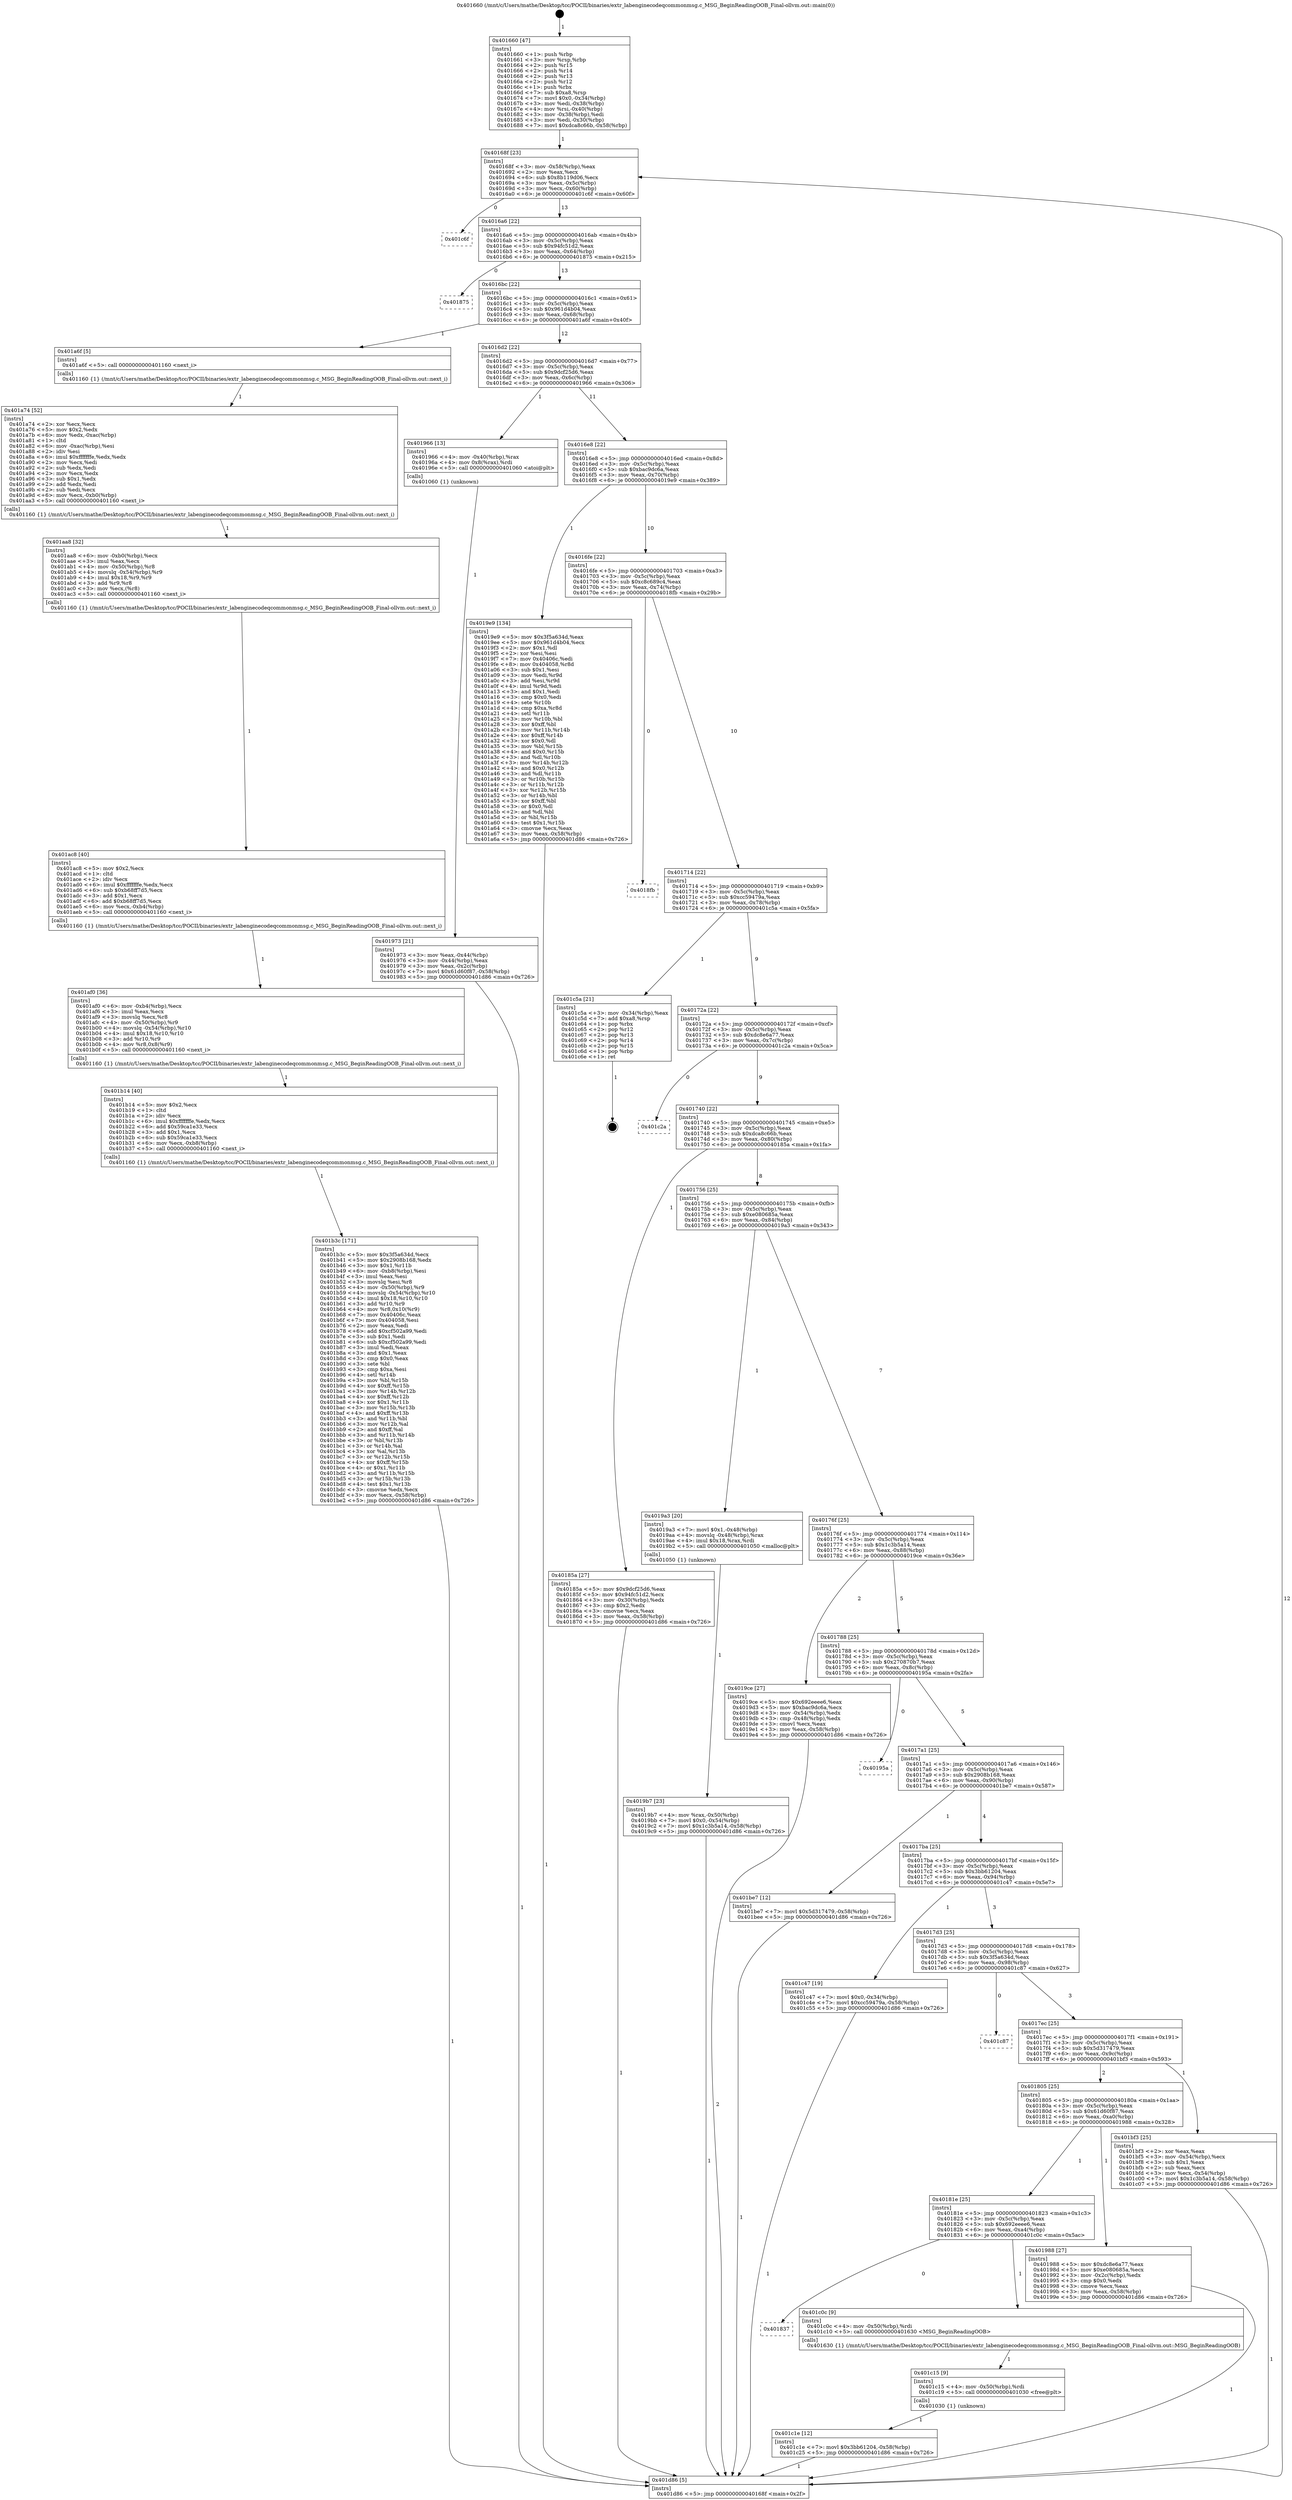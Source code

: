 digraph "0x401660" {
  label = "0x401660 (/mnt/c/Users/mathe/Desktop/tcc/POCII/binaries/extr_labenginecodeqcommonmsg.c_MSG_BeginReadingOOB_Final-ollvm.out::main(0))"
  labelloc = "t"
  node[shape=record]

  Entry [label="",width=0.3,height=0.3,shape=circle,fillcolor=black,style=filled]
  "0x40168f" [label="{
     0x40168f [23]\l
     | [instrs]\l
     &nbsp;&nbsp;0x40168f \<+3\>: mov -0x58(%rbp),%eax\l
     &nbsp;&nbsp;0x401692 \<+2\>: mov %eax,%ecx\l
     &nbsp;&nbsp;0x401694 \<+6\>: sub $0x8b119d06,%ecx\l
     &nbsp;&nbsp;0x40169a \<+3\>: mov %eax,-0x5c(%rbp)\l
     &nbsp;&nbsp;0x40169d \<+3\>: mov %ecx,-0x60(%rbp)\l
     &nbsp;&nbsp;0x4016a0 \<+6\>: je 0000000000401c6f \<main+0x60f\>\l
  }"]
  "0x401c6f" [label="{
     0x401c6f\l
  }", style=dashed]
  "0x4016a6" [label="{
     0x4016a6 [22]\l
     | [instrs]\l
     &nbsp;&nbsp;0x4016a6 \<+5\>: jmp 00000000004016ab \<main+0x4b\>\l
     &nbsp;&nbsp;0x4016ab \<+3\>: mov -0x5c(%rbp),%eax\l
     &nbsp;&nbsp;0x4016ae \<+5\>: sub $0x94fc51d2,%eax\l
     &nbsp;&nbsp;0x4016b3 \<+3\>: mov %eax,-0x64(%rbp)\l
     &nbsp;&nbsp;0x4016b6 \<+6\>: je 0000000000401875 \<main+0x215\>\l
  }"]
  Exit [label="",width=0.3,height=0.3,shape=circle,fillcolor=black,style=filled,peripheries=2]
  "0x401875" [label="{
     0x401875\l
  }", style=dashed]
  "0x4016bc" [label="{
     0x4016bc [22]\l
     | [instrs]\l
     &nbsp;&nbsp;0x4016bc \<+5\>: jmp 00000000004016c1 \<main+0x61\>\l
     &nbsp;&nbsp;0x4016c1 \<+3\>: mov -0x5c(%rbp),%eax\l
     &nbsp;&nbsp;0x4016c4 \<+5\>: sub $0x961d4b04,%eax\l
     &nbsp;&nbsp;0x4016c9 \<+3\>: mov %eax,-0x68(%rbp)\l
     &nbsp;&nbsp;0x4016cc \<+6\>: je 0000000000401a6f \<main+0x40f\>\l
  }"]
  "0x401c1e" [label="{
     0x401c1e [12]\l
     | [instrs]\l
     &nbsp;&nbsp;0x401c1e \<+7\>: movl $0x3bb61204,-0x58(%rbp)\l
     &nbsp;&nbsp;0x401c25 \<+5\>: jmp 0000000000401d86 \<main+0x726\>\l
  }"]
  "0x401a6f" [label="{
     0x401a6f [5]\l
     | [instrs]\l
     &nbsp;&nbsp;0x401a6f \<+5\>: call 0000000000401160 \<next_i\>\l
     | [calls]\l
     &nbsp;&nbsp;0x401160 \{1\} (/mnt/c/Users/mathe/Desktop/tcc/POCII/binaries/extr_labenginecodeqcommonmsg.c_MSG_BeginReadingOOB_Final-ollvm.out::next_i)\l
  }"]
  "0x4016d2" [label="{
     0x4016d2 [22]\l
     | [instrs]\l
     &nbsp;&nbsp;0x4016d2 \<+5\>: jmp 00000000004016d7 \<main+0x77\>\l
     &nbsp;&nbsp;0x4016d7 \<+3\>: mov -0x5c(%rbp),%eax\l
     &nbsp;&nbsp;0x4016da \<+5\>: sub $0x9dcf25d6,%eax\l
     &nbsp;&nbsp;0x4016df \<+3\>: mov %eax,-0x6c(%rbp)\l
     &nbsp;&nbsp;0x4016e2 \<+6\>: je 0000000000401966 \<main+0x306\>\l
  }"]
  "0x401c15" [label="{
     0x401c15 [9]\l
     | [instrs]\l
     &nbsp;&nbsp;0x401c15 \<+4\>: mov -0x50(%rbp),%rdi\l
     &nbsp;&nbsp;0x401c19 \<+5\>: call 0000000000401030 \<free@plt\>\l
     | [calls]\l
     &nbsp;&nbsp;0x401030 \{1\} (unknown)\l
  }"]
  "0x401966" [label="{
     0x401966 [13]\l
     | [instrs]\l
     &nbsp;&nbsp;0x401966 \<+4\>: mov -0x40(%rbp),%rax\l
     &nbsp;&nbsp;0x40196a \<+4\>: mov 0x8(%rax),%rdi\l
     &nbsp;&nbsp;0x40196e \<+5\>: call 0000000000401060 \<atoi@plt\>\l
     | [calls]\l
     &nbsp;&nbsp;0x401060 \{1\} (unknown)\l
  }"]
  "0x4016e8" [label="{
     0x4016e8 [22]\l
     | [instrs]\l
     &nbsp;&nbsp;0x4016e8 \<+5\>: jmp 00000000004016ed \<main+0x8d\>\l
     &nbsp;&nbsp;0x4016ed \<+3\>: mov -0x5c(%rbp),%eax\l
     &nbsp;&nbsp;0x4016f0 \<+5\>: sub $0xbac9dc6a,%eax\l
     &nbsp;&nbsp;0x4016f5 \<+3\>: mov %eax,-0x70(%rbp)\l
     &nbsp;&nbsp;0x4016f8 \<+6\>: je 00000000004019e9 \<main+0x389\>\l
  }"]
  "0x401837" [label="{
     0x401837\l
  }", style=dashed]
  "0x4019e9" [label="{
     0x4019e9 [134]\l
     | [instrs]\l
     &nbsp;&nbsp;0x4019e9 \<+5\>: mov $0x3f5a634d,%eax\l
     &nbsp;&nbsp;0x4019ee \<+5\>: mov $0x961d4b04,%ecx\l
     &nbsp;&nbsp;0x4019f3 \<+2\>: mov $0x1,%dl\l
     &nbsp;&nbsp;0x4019f5 \<+2\>: xor %esi,%esi\l
     &nbsp;&nbsp;0x4019f7 \<+7\>: mov 0x40406c,%edi\l
     &nbsp;&nbsp;0x4019fe \<+8\>: mov 0x404058,%r8d\l
     &nbsp;&nbsp;0x401a06 \<+3\>: sub $0x1,%esi\l
     &nbsp;&nbsp;0x401a09 \<+3\>: mov %edi,%r9d\l
     &nbsp;&nbsp;0x401a0c \<+3\>: add %esi,%r9d\l
     &nbsp;&nbsp;0x401a0f \<+4\>: imul %r9d,%edi\l
     &nbsp;&nbsp;0x401a13 \<+3\>: and $0x1,%edi\l
     &nbsp;&nbsp;0x401a16 \<+3\>: cmp $0x0,%edi\l
     &nbsp;&nbsp;0x401a19 \<+4\>: sete %r10b\l
     &nbsp;&nbsp;0x401a1d \<+4\>: cmp $0xa,%r8d\l
     &nbsp;&nbsp;0x401a21 \<+4\>: setl %r11b\l
     &nbsp;&nbsp;0x401a25 \<+3\>: mov %r10b,%bl\l
     &nbsp;&nbsp;0x401a28 \<+3\>: xor $0xff,%bl\l
     &nbsp;&nbsp;0x401a2b \<+3\>: mov %r11b,%r14b\l
     &nbsp;&nbsp;0x401a2e \<+4\>: xor $0xff,%r14b\l
     &nbsp;&nbsp;0x401a32 \<+3\>: xor $0x0,%dl\l
     &nbsp;&nbsp;0x401a35 \<+3\>: mov %bl,%r15b\l
     &nbsp;&nbsp;0x401a38 \<+4\>: and $0x0,%r15b\l
     &nbsp;&nbsp;0x401a3c \<+3\>: and %dl,%r10b\l
     &nbsp;&nbsp;0x401a3f \<+3\>: mov %r14b,%r12b\l
     &nbsp;&nbsp;0x401a42 \<+4\>: and $0x0,%r12b\l
     &nbsp;&nbsp;0x401a46 \<+3\>: and %dl,%r11b\l
     &nbsp;&nbsp;0x401a49 \<+3\>: or %r10b,%r15b\l
     &nbsp;&nbsp;0x401a4c \<+3\>: or %r11b,%r12b\l
     &nbsp;&nbsp;0x401a4f \<+3\>: xor %r12b,%r15b\l
     &nbsp;&nbsp;0x401a52 \<+3\>: or %r14b,%bl\l
     &nbsp;&nbsp;0x401a55 \<+3\>: xor $0xff,%bl\l
     &nbsp;&nbsp;0x401a58 \<+3\>: or $0x0,%dl\l
     &nbsp;&nbsp;0x401a5b \<+2\>: and %dl,%bl\l
     &nbsp;&nbsp;0x401a5d \<+3\>: or %bl,%r15b\l
     &nbsp;&nbsp;0x401a60 \<+4\>: test $0x1,%r15b\l
     &nbsp;&nbsp;0x401a64 \<+3\>: cmovne %ecx,%eax\l
     &nbsp;&nbsp;0x401a67 \<+3\>: mov %eax,-0x58(%rbp)\l
     &nbsp;&nbsp;0x401a6a \<+5\>: jmp 0000000000401d86 \<main+0x726\>\l
  }"]
  "0x4016fe" [label="{
     0x4016fe [22]\l
     | [instrs]\l
     &nbsp;&nbsp;0x4016fe \<+5\>: jmp 0000000000401703 \<main+0xa3\>\l
     &nbsp;&nbsp;0x401703 \<+3\>: mov -0x5c(%rbp),%eax\l
     &nbsp;&nbsp;0x401706 \<+5\>: sub $0xc8c689c4,%eax\l
     &nbsp;&nbsp;0x40170b \<+3\>: mov %eax,-0x74(%rbp)\l
     &nbsp;&nbsp;0x40170e \<+6\>: je 00000000004018fb \<main+0x29b\>\l
  }"]
  "0x401c0c" [label="{
     0x401c0c [9]\l
     | [instrs]\l
     &nbsp;&nbsp;0x401c0c \<+4\>: mov -0x50(%rbp),%rdi\l
     &nbsp;&nbsp;0x401c10 \<+5\>: call 0000000000401630 \<MSG_BeginReadingOOB\>\l
     | [calls]\l
     &nbsp;&nbsp;0x401630 \{1\} (/mnt/c/Users/mathe/Desktop/tcc/POCII/binaries/extr_labenginecodeqcommonmsg.c_MSG_BeginReadingOOB_Final-ollvm.out::MSG_BeginReadingOOB)\l
  }"]
  "0x4018fb" [label="{
     0x4018fb\l
  }", style=dashed]
  "0x401714" [label="{
     0x401714 [22]\l
     | [instrs]\l
     &nbsp;&nbsp;0x401714 \<+5\>: jmp 0000000000401719 \<main+0xb9\>\l
     &nbsp;&nbsp;0x401719 \<+3\>: mov -0x5c(%rbp),%eax\l
     &nbsp;&nbsp;0x40171c \<+5\>: sub $0xcc59479a,%eax\l
     &nbsp;&nbsp;0x401721 \<+3\>: mov %eax,-0x78(%rbp)\l
     &nbsp;&nbsp;0x401724 \<+6\>: je 0000000000401c5a \<main+0x5fa\>\l
  }"]
  "0x401b3c" [label="{
     0x401b3c [171]\l
     | [instrs]\l
     &nbsp;&nbsp;0x401b3c \<+5\>: mov $0x3f5a634d,%ecx\l
     &nbsp;&nbsp;0x401b41 \<+5\>: mov $0x2908b168,%edx\l
     &nbsp;&nbsp;0x401b46 \<+3\>: mov $0x1,%r11b\l
     &nbsp;&nbsp;0x401b49 \<+6\>: mov -0xb8(%rbp),%esi\l
     &nbsp;&nbsp;0x401b4f \<+3\>: imul %eax,%esi\l
     &nbsp;&nbsp;0x401b52 \<+3\>: movslq %esi,%r8\l
     &nbsp;&nbsp;0x401b55 \<+4\>: mov -0x50(%rbp),%r9\l
     &nbsp;&nbsp;0x401b59 \<+4\>: movslq -0x54(%rbp),%r10\l
     &nbsp;&nbsp;0x401b5d \<+4\>: imul $0x18,%r10,%r10\l
     &nbsp;&nbsp;0x401b61 \<+3\>: add %r10,%r9\l
     &nbsp;&nbsp;0x401b64 \<+4\>: mov %r8,0x10(%r9)\l
     &nbsp;&nbsp;0x401b68 \<+7\>: mov 0x40406c,%eax\l
     &nbsp;&nbsp;0x401b6f \<+7\>: mov 0x404058,%esi\l
     &nbsp;&nbsp;0x401b76 \<+2\>: mov %eax,%edi\l
     &nbsp;&nbsp;0x401b78 \<+6\>: add $0xcf502a99,%edi\l
     &nbsp;&nbsp;0x401b7e \<+3\>: sub $0x1,%edi\l
     &nbsp;&nbsp;0x401b81 \<+6\>: sub $0xcf502a99,%edi\l
     &nbsp;&nbsp;0x401b87 \<+3\>: imul %edi,%eax\l
     &nbsp;&nbsp;0x401b8a \<+3\>: and $0x1,%eax\l
     &nbsp;&nbsp;0x401b8d \<+3\>: cmp $0x0,%eax\l
     &nbsp;&nbsp;0x401b90 \<+3\>: sete %bl\l
     &nbsp;&nbsp;0x401b93 \<+3\>: cmp $0xa,%esi\l
     &nbsp;&nbsp;0x401b96 \<+4\>: setl %r14b\l
     &nbsp;&nbsp;0x401b9a \<+3\>: mov %bl,%r15b\l
     &nbsp;&nbsp;0x401b9d \<+4\>: xor $0xff,%r15b\l
     &nbsp;&nbsp;0x401ba1 \<+3\>: mov %r14b,%r12b\l
     &nbsp;&nbsp;0x401ba4 \<+4\>: xor $0xff,%r12b\l
     &nbsp;&nbsp;0x401ba8 \<+4\>: xor $0x1,%r11b\l
     &nbsp;&nbsp;0x401bac \<+3\>: mov %r15b,%r13b\l
     &nbsp;&nbsp;0x401baf \<+4\>: and $0xff,%r13b\l
     &nbsp;&nbsp;0x401bb3 \<+3\>: and %r11b,%bl\l
     &nbsp;&nbsp;0x401bb6 \<+3\>: mov %r12b,%al\l
     &nbsp;&nbsp;0x401bb9 \<+2\>: and $0xff,%al\l
     &nbsp;&nbsp;0x401bbb \<+3\>: and %r11b,%r14b\l
     &nbsp;&nbsp;0x401bbe \<+3\>: or %bl,%r13b\l
     &nbsp;&nbsp;0x401bc1 \<+3\>: or %r14b,%al\l
     &nbsp;&nbsp;0x401bc4 \<+3\>: xor %al,%r13b\l
     &nbsp;&nbsp;0x401bc7 \<+3\>: or %r12b,%r15b\l
     &nbsp;&nbsp;0x401bca \<+4\>: xor $0xff,%r15b\l
     &nbsp;&nbsp;0x401bce \<+4\>: or $0x1,%r11b\l
     &nbsp;&nbsp;0x401bd2 \<+3\>: and %r11b,%r15b\l
     &nbsp;&nbsp;0x401bd5 \<+3\>: or %r15b,%r13b\l
     &nbsp;&nbsp;0x401bd8 \<+4\>: test $0x1,%r13b\l
     &nbsp;&nbsp;0x401bdc \<+3\>: cmovne %edx,%ecx\l
     &nbsp;&nbsp;0x401bdf \<+3\>: mov %ecx,-0x58(%rbp)\l
     &nbsp;&nbsp;0x401be2 \<+5\>: jmp 0000000000401d86 \<main+0x726\>\l
  }"]
  "0x401c5a" [label="{
     0x401c5a [21]\l
     | [instrs]\l
     &nbsp;&nbsp;0x401c5a \<+3\>: mov -0x34(%rbp),%eax\l
     &nbsp;&nbsp;0x401c5d \<+7\>: add $0xa8,%rsp\l
     &nbsp;&nbsp;0x401c64 \<+1\>: pop %rbx\l
     &nbsp;&nbsp;0x401c65 \<+2\>: pop %r12\l
     &nbsp;&nbsp;0x401c67 \<+2\>: pop %r13\l
     &nbsp;&nbsp;0x401c69 \<+2\>: pop %r14\l
     &nbsp;&nbsp;0x401c6b \<+2\>: pop %r15\l
     &nbsp;&nbsp;0x401c6d \<+1\>: pop %rbp\l
     &nbsp;&nbsp;0x401c6e \<+1\>: ret\l
  }"]
  "0x40172a" [label="{
     0x40172a [22]\l
     | [instrs]\l
     &nbsp;&nbsp;0x40172a \<+5\>: jmp 000000000040172f \<main+0xcf\>\l
     &nbsp;&nbsp;0x40172f \<+3\>: mov -0x5c(%rbp),%eax\l
     &nbsp;&nbsp;0x401732 \<+5\>: sub $0xdc8e6a77,%eax\l
     &nbsp;&nbsp;0x401737 \<+3\>: mov %eax,-0x7c(%rbp)\l
     &nbsp;&nbsp;0x40173a \<+6\>: je 0000000000401c2a \<main+0x5ca\>\l
  }"]
  "0x401b14" [label="{
     0x401b14 [40]\l
     | [instrs]\l
     &nbsp;&nbsp;0x401b14 \<+5\>: mov $0x2,%ecx\l
     &nbsp;&nbsp;0x401b19 \<+1\>: cltd\l
     &nbsp;&nbsp;0x401b1a \<+2\>: idiv %ecx\l
     &nbsp;&nbsp;0x401b1c \<+6\>: imul $0xfffffffe,%edx,%ecx\l
     &nbsp;&nbsp;0x401b22 \<+6\>: add $0x59ca1e33,%ecx\l
     &nbsp;&nbsp;0x401b28 \<+3\>: add $0x1,%ecx\l
     &nbsp;&nbsp;0x401b2b \<+6\>: sub $0x59ca1e33,%ecx\l
     &nbsp;&nbsp;0x401b31 \<+6\>: mov %ecx,-0xb8(%rbp)\l
     &nbsp;&nbsp;0x401b37 \<+5\>: call 0000000000401160 \<next_i\>\l
     | [calls]\l
     &nbsp;&nbsp;0x401160 \{1\} (/mnt/c/Users/mathe/Desktop/tcc/POCII/binaries/extr_labenginecodeqcommonmsg.c_MSG_BeginReadingOOB_Final-ollvm.out::next_i)\l
  }"]
  "0x401c2a" [label="{
     0x401c2a\l
  }", style=dashed]
  "0x401740" [label="{
     0x401740 [22]\l
     | [instrs]\l
     &nbsp;&nbsp;0x401740 \<+5\>: jmp 0000000000401745 \<main+0xe5\>\l
     &nbsp;&nbsp;0x401745 \<+3\>: mov -0x5c(%rbp),%eax\l
     &nbsp;&nbsp;0x401748 \<+5\>: sub $0xdca8c66b,%eax\l
     &nbsp;&nbsp;0x40174d \<+3\>: mov %eax,-0x80(%rbp)\l
     &nbsp;&nbsp;0x401750 \<+6\>: je 000000000040185a \<main+0x1fa\>\l
  }"]
  "0x401af0" [label="{
     0x401af0 [36]\l
     | [instrs]\l
     &nbsp;&nbsp;0x401af0 \<+6\>: mov -0xb4(%rbp),%ecx\l
     &nbsp;&nbsp;0x401af6 \<+3\>: imul %eax,%ecx\l
     &nbsp;&nbsp;0x401af9 \<+3\>: movslq %ecx,%r8\l
     &nbsp;&nbsp;0x401afc \<+4\>: mov -0x50(%rbp),%r9\l
     &nbsp;&nbsp;0x401b00 \<+4\>: movslq -0x54(%rbp),%r10\l
     &nbsp;&nbsp;0x401b04 \<+4\>: imul $0x18,%r10,%r10\l
     &nbsp;&nbsp;0x401b08 \<+3\>: add %r10,%r9\l
     &nbsp;&nbsp;0x401b0b \<+4\>: mov %r8,0x8(%r9)\l
     &nbsp;&nbsp;0x401b0f \<+5\>: call 0000000000401160 \<next_i\>\l
     | [calls]\l
     &nbsp;&nbsp;0x401160 \{1\} (/mnt/c/Users/mathe/Desktop/tcc/POCII/binaries/extr_labenginecodeqcommonmsg.c_MSG_BeginReadingOOB_Final-ollvm.out::next_i)\l
  }"]
  "0x40185a" [label="{
     0x40185a [27]\l
     | [instrs]\l
     &nbsp;&nbsp;0x40185a \<+5\>: mov $0x9dcf25d6,%eax\l
     &nbsp;&nbsp;0x40185f \<+5\>: mov $0x94fc51d2,%ecx\l
     &nbsp;&nbsp;0x401864 \<+3\>: mov -0x30(%rbp),%edx\l
     &nbsp;&nbsp;0x401867 \<+3\>: cmp $0x2,%edx\l
     &nbsp;&nbsp;0x40186a \<+3\>: cmovne %ecx,%eax\l
     &nbsp;&nbsp;0x40186d \<+3\>: mov %eax,-0x58(%rbp)\l
     &nbsp;&nbsp;0x401870 \<+5\>: jmp 0000000000401d86 \<main+0x726\>\l
  }"]
  "0x401756" [label="{
     0x401756 [25]\l
     | [instrs]\l
     &nbsp;&nbsp;0x401756 \<+5\>: jmp 000000000040175b \<main+0xfb\>\l
     &nbsp;&nbsp;0x40175b \<+3\>: mov -0x5c(%rbp),%eax\l
     &nbsp;&nbsp;0x40175e \<+5\>: sub $0xe080685a,%eax\l
     &nbsp;&nbsp;0x401763 \<+6\>: mov %eax,-0x84(%rbp)\l
     &nbsp;&nbsp;0x401769 \<+6\>: je 00000000004019a3 \<main+0x343\>\l
  }"]
  "0x401d86" [label="{
     0x401d86 [5]\l
     | [instrs]\l
     &nbsp;&nbsp;0x401d86 \<+5\>: jmp 000000000040168f \<main+0x2f\>\l
  }"]
  "0x401660" [label="{
     0x401660 [47]\l
     | [instrs]\l
     &nbsp;&nbsp;0x401660 \<+1\>: push %rbp\l
     &nbsp;&nbsp;0x401661 \<+3\>: mov %rsp,%rbp\l
     &nbsp;&nbsp;0x401664 \<+2\>: push %r15\l
     &nbsp;&nbsp;0x401666 \<+2\>: push %r14\l
     &nbsp;&nbsp;0x401668 \<+2\>: push %r13\l
     &nbsp;&nbsp;0x40166a \<+2\>: push %r12\l
     &nbsp;&nbsp;0x40166c \<+1\>: push %rbx\l
     &nbsp;&nbsp;0x40166d \<+7\>: sub $0xa8,%rsp\l
     &nbsp;&nbsp;0x401674 \<+7\>: movl $0x0,-0x34(%rbp)\l
     &nbsp;&nbsp;0x40167b \<+3\>: mov %edi,-0x38(%rbp)\l
     &nbsp;&nbsp;0x40167e \<+4\>: mov %rsi,-0x40(%rbp)\l
     &nbsp;&nbsp;0x401682 \<+3\>: mov -0x38(%rbp),%edi\l
     &nbsp;&nbsp;0x401685 \<+3\>: mov %edi,-0x30(%rbp)\l
     &nbsp;&nbsp;0x401688 \<+7\>: movl $0xdca8c66b,-0x58(%rbp)\l
  }"]
  "0x401973" [label="{
     0x401973 [21]\l
     | [instrs]\l
     &nbsp;&nbsp;0x401973 \<+3\>: mov %eax,-0x44(%rbp)\l
     &nbsp;&nbsp;0x401976 \<+3\>: mov -0x44(%rbp),%eax\l
     &nbsp;&nbsp;0x401979 \<+3\>: mov %eax,-0x2c(%rbp)\l
     &nbsp;&nbsp;0x40197c \<+7\>: movl $0x61d60f87,-0x58(%rbp)\l
     &nbsp;&nbsp;0x401983 \<+5\>: jmp 0000000000401d86 \<main+0x726\>\l
  }"]
  "0x401ac8" [label="{
     0x401ac8 [40]\l
     | [instrs]\l
     &nbsp;&nbsp;0x401ac8 \<+5\>: mov $0x2,%ecx\l
     &nbsp;&nbsp;0x401acd \<+1\>: cltd\l
     &nbsp;&nbsp;0x401ace \<+2\>: idiv %ecx\l
     &nbsp;&nbsp;0x401ad0 \<+6\>: imul $0xfffffffe,%edx,%ecx\l
     &nbsp;&nbsp;0x401ad6 \<+6\>: sub $0xb68ff7d5,%ecx\l
     &nbsp;&nbsp;0x401adc \<+3\>: add $0x1,%ecx\l
     &nbsp;&nbsp;0x401adf \<+6\>: add $0xb68ff7d5,%ecx\l
     &nbsp;&nbsp;0x401ae5 \<+6\>: mov %ecx,-0xb4(%rbp)\l
     &nbsp;&nbsp;0x401aeb \<+5\>: call 0000000000401160 \<next_i\>\l
     | [calls]\l
     &nbsp;&nbsp;0x401160 \{1\} (/mnt/c/Users/mathe/Desktop/tcc/POCII/binaries/extr_labenginecodeqcommonmsg.c_MSG_BeginReadingOOB_Final-ollvm.out::next_i)\l
  }"]
  "0x4019a3" [label="{
     0x4019a3 [20]\l
     | [instrs]\l
     &nbsp;&nbsp;0x4019a3 \<+7\>: movl $0x1,-0x48(%rbp)\l
     &nbsp;&nbsp;0x4019aa \<+4\>: movslq -0x48(%rbp),%rax\l
     &nbsp;&nbsp;0x4019ae \<+4\>: imul $0x18,%rax,%rdi\l
     &nbsp;&nbsp;0x4019b2 \<+5\>: call 0000000000401050 \<malloc@plt\>\l
     | [calls]\l
     &nbsp;&nbsp;0x401050 \{1\} (unknown)\l
  }"]
  "0x40176f" [label="{
     0x40176f [25]\l
     | [instrs]\l
     &nbsp;&nbsp;0x40176f \<+5\>: jmp 0000000000401774 \<main+0x114\>\l
     &nbsp;&nbsp;0x401774 \<+3\>: mov -0x5c(%rbp),%eax\l
     &nbsp;&nbsp;0x401777 \<+5\>: sub $0x1c3b5a14,%eax\l
     &nbsp;&nbsp;0x40177c \<+6\>: mov %eax,-0x88(%rbp)\l
     &nbsp;&nbsp;0x401782 \<+6\>: je 00000000004019ce \<main+0x36e\>\l
  }"]
  "0x401aa8" [label="{
     0x401aa8 [32]\l
     | [instrs]\l
     &nbsp;&nbsp;0x401aa8 \<+6\>: mov -0xb0(%rbp),%ecx\l
     &nbsp;&nbsp;0x401aae \<+3\>: imul %eax,%ecx\l
     &nbsp;&nbsp;0x401ab1 \<+4\>: mov -0x50(%rbp),%r8\l
     &nbsp;&nbsp;0x401ab5 \<+4\>: movslq -0x54(%rbp),%r9\l
     &nbsp;&nbsp;0x401ab9 \<+4\>: imul $0x18,%r9,%r9\l
     &nbsp;&nbsp;0x401abd \<+3\>: add %r9,%r8\l
     &nbsp;&nbsp;0x401ac0 \<+3\>: mov %ecx,(%r8)\l
     &nbsp;&nbsp;0x401ac3 \<+5\>: call 0000000000401160 \<next_i\>\l
     | [calls]\l
     &nbsp;&nbsp;0x401160 \{1\} (/mnt/c/Users/mathe/Desktop/tcc/POCII/binaries/extr_labenginecodeqcommonmsg.c_MSG_BeginReadingOOB_Final-ollvm.out::next_i)\l
  }"]
  "0x4019ce" [label="{
     0x4019ce [27]\l
     | [instrs]\l
     &nbsp;&nbsp;0x4019ce \<+5\>: mov $0x692eeee6,%eax\l
     &nbsp;&nbsp;0x4019d3 \<+5\>: mov $0xbac9dc6a,%ecx\l
     &nbsp;&nbsp;0x4019d8 \<+3\>: mov -0x54(%rbp),%edx\l
     &nbsp;&nbsp;0x4019db \<+3\>: cmp -0x48(%rbp),%edx\l
     &nbsp;&nbsp;0x4019de \<+3\>: cmovl %ecx,%eax\l
     &nbsp;&nbsp;0x4019e1 \<+3\>: mov %eax,-0x58(%rbp)\l
     &nbsp;&nbsp;0x4019e4 \<+5\>: jmp 0000000000401d86 \<main+0x726\>\l
  }"]
  "0x401788" [label="{
     0x401788 [25]\l
     | [instrs]\l
     &nbsp;&nbsp;0x401788 \<+5\>: jmp 000000000040178d \<main+0x12d\>\l
     &nbsp;&nbsp;0x40178d \<+3\>: mov -0x5c(%rbp),%eax\l
     &nbsp;&nbsp;0x401790 \<+5\>: sub $0x270870b7,%eax\l
     &nbsp;&nbsp;0x401795 \<+6\>: mov %eax,-0x8c(%rbp)\l
     &nbsp;&nbsp;0x40179b \<+6\>: je 000000000040195a \<main+0x2fa\>\l
  }"]
  "0x401a74" [label="{
     0x401a74 [52]\l
     | [instrs]\l
     &nbsp;&nbsp;0x401a74 \<+2\>: xor %ecx,%ecx\l
     &nbsp;&nbsp;0x401a76 \<+5\>: mov $0x2,%edx\l
     &nbsp;&nbsp;0x401a7b \<+6\>: mov %edx,-0xac(%rbp)\l
     &nbsp;&nbsp;0x401a81 \<+1\>: cltd\l
     &nbsp;&nbsp;0x401a82 \<+6\>: mov -0xac(%rbp),%esi\l
     &nbsp;&nbsp;0x401a88 \<+2\>: idiv %esi\l
     &nbsp;&nbsp;0x401a8a \<+6\>: imul $0xfffffffe,%edx,%edx\l
     &nbsp;&nbsp;0x401a90 \<+2\>: mov %ecx,%edi\l
     &nbsp;&nbsp;0x401a92 \<+2\>: sub %edx,%edi\l
     &nbsp;&nbsp;0x401a94 \<+2\>: mov %ecx,%edx\l
     &nbsp;&nbsp;0x401a96 \<+3\>: sub $0x1,%edx\l
     &nbsp;&nbsp;0x401a99 \<+2\>: add %edx,%edi\l
     &nbsp;&nbsp;0x401a9b \<+2\>: sub %edi,%ecx\l
     &nbsp;&nbsp;0x401a9d \<+6\>: mov %ecx,-0xb0(%rbp)\l
     &nbsp;&nbsp;0x401aa3 \<+5\>: call 0000000000401160 \<next_i\>\l
     | [calls]\l
     &nbsp;&nbsp;0x401160 \{1\} (/mnt/c/Users/mathe/Desktop/tcc/POCII/binaries/extr_labenginecodeqcommonmsg.c_MSG_BeginReadingOOB_Final-ollvm.out::next_i)\l
  }"]
  "0x40195a" [label="{
     0x40195a\l
  }", style=dashed]
  "0x4017a1" [label="{
     0x4017a1 [25]\l
     | [instrs]\l
     &nbsp;&nbsp;0x4017a1 \<+5\>: jmp 00000000004017a6 \<main+0x146\>\l
     &nbsp;&nbsp;0x4017a6 \<+3\>: mov -0x5c(%rbp),%eax\l
     &nbsp;&nbsp;0x4017a9 \<+5\>: sub $0x2908b168,%eax\l
     &nbsp;&nbsp;0x4017ae \<+6\>: mov %eax,-0x90(%rbp)\l
     &nbsp;&nbsp;0x4017b4 \<+6\>: je 0000000000401be7 \<main+0x587\>\l
  }"]
  "0x4019b7" [label="{
     0x4019b7 [23]\l
     | [instrs]\l
     &nbsp;&nbsp;0x4019b7 \<+4\>: mov %rax,-0x50(%rbp)\l
     &nbsp;&nbsp;0x4019bb \<+7\>: movl $0x0,-0x54(%rbp)\l
     &nbsp;&nbsp;0x4019c2 \<+7\>: movl $0x1c3b5a14,-0x58(%rbp)\l
     &nbsp;&nbsp;0x4019c9 \<+5\>: jmp 0000000000401d86 \<main+0x726\>\l
  }"]
  "0x401be7" [label="{
     0x401be7 [12]\l
     | [instrs]\l
     &nbsp;&nbsp;0x401be7 \<+7\>: movl $0x5d317479,-0x58(%rbp)\l
     &nbsp;&nbsp;0x401bee \<+5\>: jmp 0000000000401d86 \<main+0x726\>\l
  }"]
  "0x4017ba" [label="{
     0x4017ba [25]\l
     | [instrs]\l
     &nbsp;&nbsp;0x4017ba \<+5\>: jmp 00000000004017bf \<main+0x15f\>\l
     &nbsp;&nbsp;0x4017bf \<+3\>: mov -0x5c(%rbp),%eax\l
     &nbsp;&nbsp;0x4017c2 \<+5\>: sub $0x3bb61204,%eax\l
     &nbsp;&nbsp;0x4017c7 \<+6\>: mov %eax,-0x94(%rbp)\l
     &nbsp;&nbsp;0x4017cd \<+6\>: je 0000000000401c47 \<main+0x5e7\>\l
  }"]
  "0x40181e" [label="{
     0x40181e [25]\l
     | [instrs]\l
     &nbsp;&nbsp;0x40181e \<+5\>: jmp 0000000000401823 \<main+0x1c3\>\l
     &nbsp;&nbsp;0x401823 \<+3\>: mov -0x5c(%rbp),%eax\l
     &nbsp;&nbsp;0x401826 \<+5\>: sub $0x692eeee6,%eax\l
     &nbsp;&nbsp;0x40182b \<+6\>: mov %eax,-0xa4(%rbp)\l
     &nbsp;&nbsp;0x401831 \<+6\>: je 0000000000401c0c \<main+0x5ac\>\l
  }"]
  "0x401c47" [label="{
     0x401c47 [19]\l
     | [instrs]\l
     &nbsp;&nbsp;0x401c47 \<+7\>: movl $0x0,-0x34(%rbp)\l
     &nbsp;&nbsp;0x401c4e \<+7\>: movl $0xcc59479a,-0x58(%rbp)\l
     &nbsp;&nbsp;0x401c55 \<+5\>: jmp 0000000000401d86 \<main+0x726\>\l
  }"]
  "0x4017d3" [label="{
     0x4017d3 [25]\l
     | [instrs]\l
     &nbsp;&nbsp;0x4017d3 \<+5\>: jmp 00000000004017d8 \<main+0x178\>\l
     &nbsp;&nbsp;0x4017d8 \<+3\>: mov -0x5c(%rbp),%eax\l
     &nbsp;&nbsp;0x4017db \<+5\>: sub $0x3f5a634d,%eax\l
     &nbsp;&nbsp;0x4017e0 \<+6\>: mov %eax,-0x98(%rbp)\l
     &nbsp;&nbsp;0x4017e6 \<+6\>: je 0000000000401c87 \<main+0x627\>\l
  }"]
  "0x401988" [label="{
     0x401988 [27]\l
     | [instrs]\l
     &nbsp;&nbsp;0x401988 \<+5\>: mov $0xdc8e6a77,%eax\l
     &nbsp;&nbsp;0x40198d \<+5\>: mov $0xe080685a,%ecx\l
     &nbsp;&nbsp;0x401992 \<+3\>: mov -0x2c(%rbp),%edx\l
     &nbsp;&nbsp;0x401995 \<+3\>: cmp $0x0,%edx\l
     &nbsp;&nbsp;0x401998 \<+3\>: cmove %ecx,%eax\l
     &nbsp;&nbsp;0x40199b \<+3\>: mov %eax,-0x58(%rbp)\l
     &nbsp;&nbsp;0x40199e \<+5\>: jmp 0000000000401d86 \<main+0x726\>\l
  }"]
  "0x401c87" [label="{
     0x401c87\l
  }", style=dashed]
  "0x4017ec" [label="{
     0x4017ec [25]\l
     | [instrs]\l
     &nbsp;&nbsp;0x4017ec \<+5\>: jmp 00000000004017f1 \<main+0x191\>\l
     &nbsp;&nbsp;0x4017f1 \<+3\>: mov -0x5c(%rbp),%eax\l
     &nbsp;&nbsp;0x4017f4 \<+5\>: sub $0x5d317479,%eax\l
     &nbsp;&nbsp;0x4017f9 \<+6\>: mov %eax,-0x9c(%rbp)\l
     &nbsp;&nbsp;0x4017ff \<+6\>: je 0000000000401bf3 \<main+0x593\>\l
  }"]
  "0x401805" [label="{
     0x401805 [25]\l
     | [instrs]\l
     &nbsp;&nbsp;0x401805 \<+5\>: jmp 000000000040180a \<main+0x1aa\>\l
     &nbsp;&nbsp;0x40180a \<+3\>: mov -0x5c(%rbp),%eax\l
     &nbsp;&nbsp;0x40180d \<+5\>: sub $0x61d60f87,%eax\l
     &nbsp;&nbsp;0x401812 \<+6\>: mov %eax,-0xa0(%rbp)\l
     &nbsp;&nbsp;0x401818 \<+6\>: je 0000000000401988 \<main+0x328\>\l
  }"]
  "0x401bf3" [label="{
     0x401bf3 [25]\l
     | [instrs]\l
     &nbsp;&nbsp;0x401bf3 \<+2\>: xor %eax,%eax\l
     &nbsp;&nbsp;0x401bf5 \<+3\>: mov -0x54(%rbp),%ecx\l
     &nbsp;&nbsp;0x401bf8 \<+3\>: sub $0x1,%eax\l
     &nbsp;&nbsp;0x401bfb \<+2\>: sub %eax,%ecx\l
     &nbsp;&nbsp;0x401bfd \<+3\>: mov %ecx,-0x54(%rbp)\l
     &nbsp;&nbsp;0x401c00 \<+7\>: movl $0x1c3b5a14,-0x58(%rbp)\l
     &nbsp;&nbsp;0x401c07 \<+5\>: jmp 0000000000401d86 \<main+0x726\>\l
  }"]
  Entry -> "0x401660" [label=" 1"]
  "0x40168f" -> "0x401c6f" [label=" 0"]
  "0x40168f" -> "0x4016a6" [label=" 13"]
  "0x401c5a" -> Exit [label=" 1"]
  "0x4016a6" -> "0x401875" [label=" 0"]
  "0x4016a6" -> "0x4016bc" [label=" 13"]
  "0x401c47" -> "0x401d86" [label=" 1"]
  "0x4016bc" -> "0x401a6f" [label=" 1"]
  "0x4016bc" -> "0x4016d2" [label=" 12"]
  "0x401c1e" -> "0x401d86" [label=" 1"]
  "0x4016d2" -> "0x401966" [label=" 1"]
  "0x4016d2" -> "0x4016e8" [label=" 11"]
  "0x401c15" -> "0x401c1e" [label=" 1"]
  "0x4016e8" -> "0x4019e9" [label=" 1"]
  "0x4016e8" -> "0x4016fe" [label=" 10"]
  "0x401c0c" -> "0x401c15" [label=" 1"]
  "0x4016fe" -> "0x4018fb" [label=" 0"]
  "0x4016fe" -> "0x401714" [label=" 10"]
  "0x40181e" -> "0x401837" [label=" 0"]
  "0x401714" -> "0x401c5a" [label=" 1"]
  "0x401714" -> "0x40172a" [label=" 9"]
  "0x40181e" -> "0x401c0c" [label=" 1"]
  "0x40172a" -> "0x401c2a" [label=" 0"]
  "0x40172a" -> "0x401740" [label=" 9"]
  "0x401bf3" -> "0x401d86" [label=" 1"]
  "0x401740" -> "0x40185a" [label=" 1"]
  "0x401740" -> "0x401756" [label=" 8"]
  "0x40185a" -> "0x401d86" [label=" 1"]
  "0x401660" -> "0x40168f" [label=" 1"]
  "0x401d86" -> "0x40168f" [label=" 12"]
  "0x401966" -> "0x401973" [label=" 1"]
  "0x401973" -> "0x401d86" [label=" 1"]
  "0x401be7" -> "0x401d86" [label=" 1"]
  "0x401756" -> "0x4019a3" [label=" 1"]
  "0x401756" -> "0x40176f" [label=" 7"]
  "0x401b3c" -> "0x401d86" [label=" 1"]
  "0x40176f" -> "0x4019ce" [label=" 2"]
  "0x40176f" -> "0x401788" [label=" 5"]
  "0x401b14" -> "0x401b3c" [label=" 1"]
  "0x401788" -> "0x40195a" [label=" 0"]
  "0x401788" -> "0x4017a1" [label=" 5"]
  "0x401af0" -> "0x401b14" [label=" 1"]
  "0x4017a1" -> "0x401be7" [label=" 1"]
  "0x4017a1" -> "0x4017ba" [label=" 4"]
  "0x401ac8" -> "0x401af0" [label=" 1"]
  "0x4017ba" -> "0x401c47" [label=" 1"]
  "0x4017ba" -> "0x4017d3" [label=" 3"]
  "0x401aa8" -> "0x401ac8" [label=" 1"]
  "0x4017d3" -> "0x401c87" [label=" 0"]
  "0x4017d3" -> "0x4017ec" [label=" 3"]
  "0x401a74" -> "0x401aa8" [label=" 1"]
  "0x4017ec" -> "0x401bf3" [label=" 1"]
  "0x4017ec" -> "0x401805" [label=" 2"]
  "0x401a6f" -> "0x401a74" [label=" 1"]
  "0x401805" -> "0x401988" [label=" 1"]
  "0x401805" -> "0x40181e" [label=" 1"]
  "0x401988" -> "0x401d86" [label=" 1"]
  "0x4019a3" -> "0x4019b7" [label=" 1"]
  "0x4019b7" -> "0x401d86" [label=" 1"]
  "0x4019ce" -> "0x401d86" [label=" 2"]
  "0x4019e9" -> "0x401d86" [label=" 1"]
}
